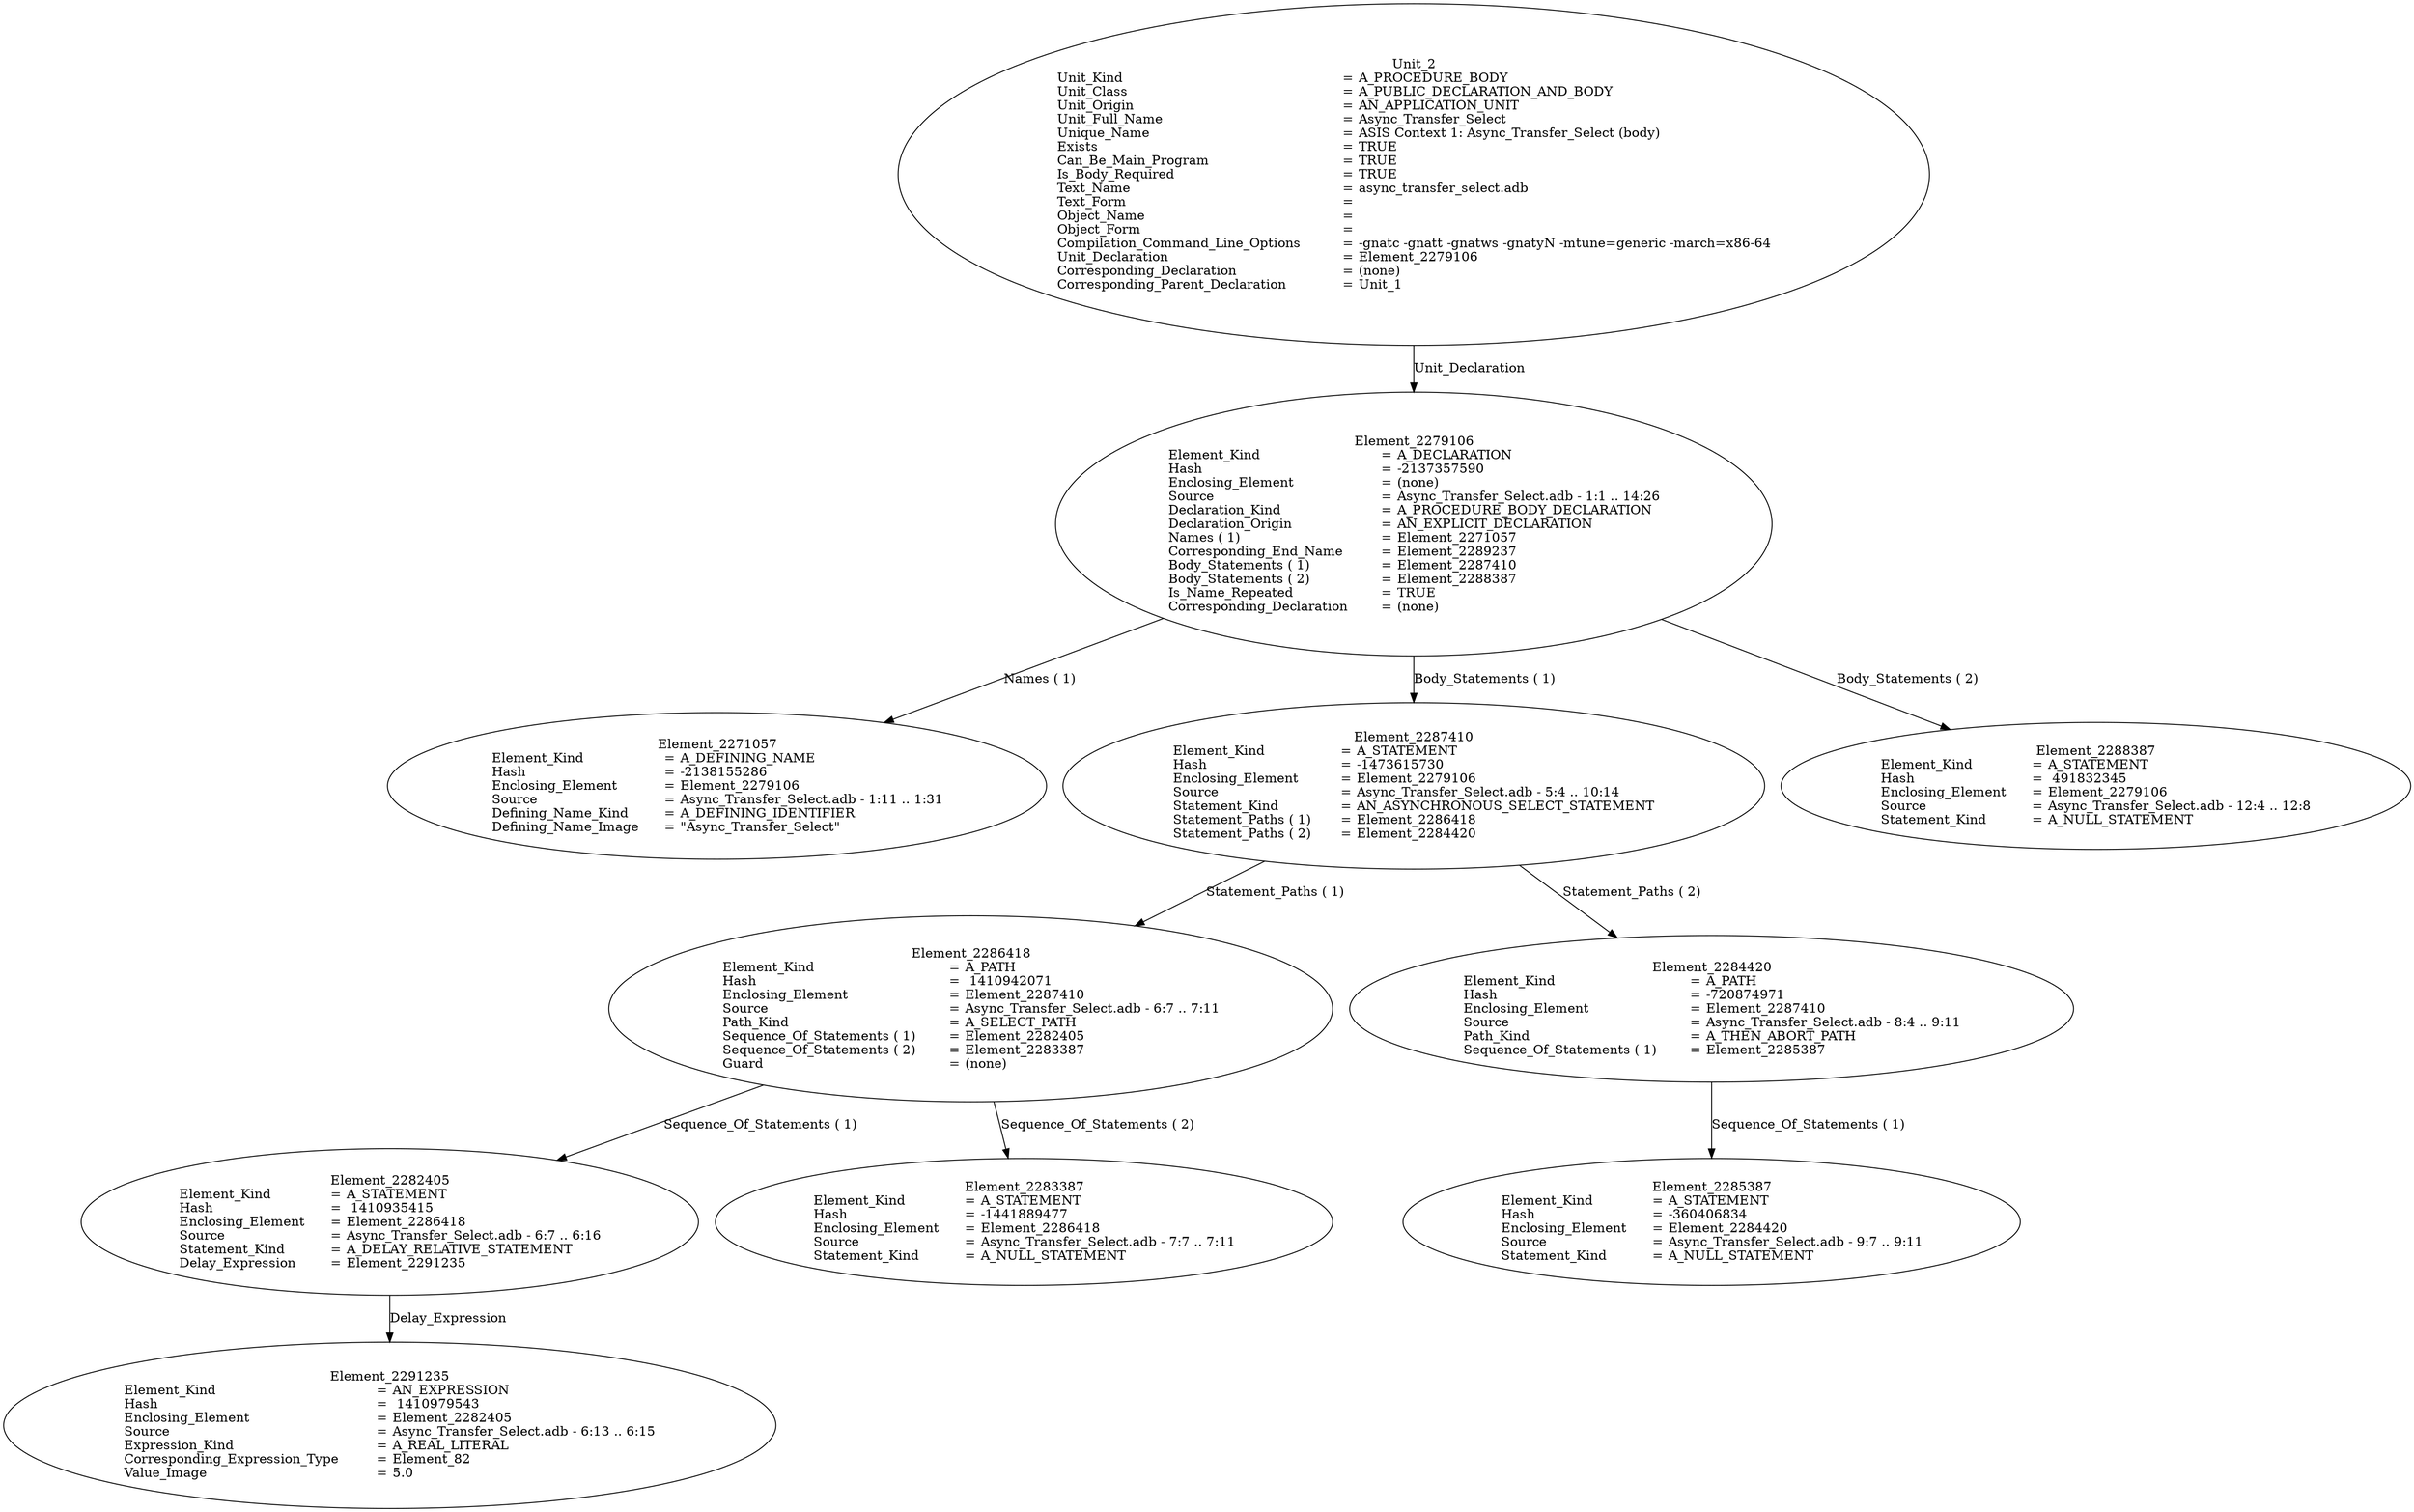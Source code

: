 digraph "async_transfer_select.adt" {
  Unit_2 -> Element_2279106
      [ label=Unit_Declaration ];
  Unit_2
      [ label=<<TABLE BORDER="0" CELLBORDER="0" CELLSPACING="0" CELLPADDING="0"> 
          <TR><TD COLSPAN="3">Unit_2</TD></TR>
          <TR><TD ALIGN="LEFT">Unit_Kind   </TD><TD> = </TD><TD ALIGN="LEFT">A_PROCEDURE_BODY</TD></TR>
          <TR><TD ALIGN="LEFT">Unit_Class   </TD><TD> = </TD><TD ALIGN="LEFT">A_PUBLIC_DECLARATION_AND_BODY</TD></TR>
          <TR><TD ALIGN="LEFT">Unit_Origin   </TD><TD> = </TD><TD ALIGN="LEFT">AN_APPLICATION_UNIT</TD></TR>
          <TR><TD ALIGN="LEFT">Unit_Full_Name    </TD><TD> = </TD><TD ALIGN="LEFT">Async_Transfer_Select</TD></TR>
          <TR><TD ALIGN="LEFT">Unique_Name   </TD><TD> = </TD><TD ALIGN="LEFT">ASIS Context 1: Async_Transfer_Select (body)</TD></TR>
          <TR><TD ALIGN="LEFT">Exists  </TD><TD> = </TD><TD ALIGN="LEFT">TRUE</TD></TR>
          <TR><TD ALIGN="LEFT">Can_Be_Main_Program     </TD><TD> = </TD><TD ALIGN="LEFT">TRUE</TD></TR>
          <TR><TD ALIGN="LEFT">Is_Body_Required     </TD><TD> = </TD><TD ALIGN="LEFT">TRUE</TD></TR>
          <TR><TD ALIGN="LEFT">Text_Name   </TD><TD> = </TD><TD ALIGN="LEFT">async_transfer_select.adb</TD></TR>
          <TR><TD ALIGN="LEFT">Text_Form   </TD><TD> = </TD><TD ALIGN="LEFT"></TD></TR>
          <TR><TD ALIGN="LEFT">Object_Name   </TD><TD> = </TD><TD ALIGN="LEFT"></TD></TR>
          <TR><TD ALIGN="LEFT">Object_Form   </TD><TD> = </TD><TD ALIGN="LEFT"></TD></TR>
          <TR><TD ALIGN="LEFT">Compilation_Command_Line_Options         </TD><TD> = </TD><TD ALIGN="LEFT">-gnatc -gnatt -gnatws -gnatyN -mtune=generic -march=x86-64</TD></TR>
          <TR><TD ALIGN="LEFT">Unit_Declaration     </TD><TD> = </TD><TD ALIGN="LEFT">Element_2279106</TD></TR>
          <TR><TD ALIGN="LEFT">Corresponding_Declaration       </TD><TD> = </TD><TD ALIGN="LEFT">(none)</TD></TR>
          <TR><TD ALIGN="LEFT">Corresponding_Parent_Declaration         </TD><TD> = </TD><TD ALIGN="LEFT">Unit_1</TD></TR>
          </TABLE>> ];
  Element_2279106 -> Element_2271057
      [ label="Names ( 1)" ];
  Element_2279106 -> Element_2287410
      [ label="Body_Statements ( 1)" ];
  Element_2279106 -> Element_2288387
      [ label="Body_Statements ( 2)" ];
  Element_2279106
      [ label=<<TABLE BORDER="0" CELLBORDER="0" CELLSPACING="0" CELLPADDING="0"> 
          <TR><TD COLSPAN="3">Element_2279106</TD></TR>
          <TR><TD ALIGN="LEFT">Element_Kind    </TD><TD> = </TD><TD ALIGN="LEFT">A_DECLARATION</TD></TR>
          <TR><TD ALIGN="LEFT">Hash  </TD><TD> = </TD><TD ALIGN="LEFT">-2137357590</TD></TR>
          <TR><TD ALIGN="LEFT">Enclosing_Element     </TD><TD> = </TD><TD ALIGN="LEFT">(none)</TD></TR>
          <TR><TD ALIGN="LEFT">Source  </TD><TD> = </TD><TD ALIGN="LEFT">Async_Transfer_Select.adb - 1:1 .. 14:26</TD></TR>
          <TR><TD ALIGN="LEFT">Declaration_Kind     </TD><TD> = </TD><TD ALIGN="LEFT">A_PROCEDURE_BODY_DECLARATION</TD></TR>
          <TR><TD ALIGN="LEFT">Declaration_Origin     </TD><TD> = </TD><TD ALIGN="LEFT">AN_EXPLICIT_DECLARATION</TD></TR>
          <TR><TD ALIGN="LEFT">Names ( 1)   </TD><TD> = </TD><TD ALIGN="LEFT">Element_2271057</TD></TR>
          <TR><TD ALIGN="LEFT">Corresponding_End_Name      </TD><TD> = </TD><TD ALIGN="LEFT">Element_2289237</TD></TR>
          <TR><TD ALIGN="LEFT">Body_Statements ( 1)      </TD><TD> = </TD><TD ALIGN="LEFT">Element_2287410</TD></TR>
          <TR><TD ALIGN="LEFT">Body_Statements ( 2)      </TD><TD> = </TD><TD ALIGN="LEFT">Element_2288387</TD></TR>
          <TR><TD ALIGN="LEFT">Is_Name_Repeated     </TD><TD> = </TD><TD ALIGN="LEFT">TRUE</TD></TR>
          <TR><TD ALIGN="LEFT">Corresponding_Declaration       </TD><TD> = </TD><TD ALIGN="LEFT">(none)</TD></TR>
          </TABLE>> ];
  Element_2271057
      [ label=<<TABLE BORDER="0" CELLBORDER="0" CELLSPACING="0" CELLPADDING="0"> 
          <TR><TD COLSPAN="3">Element_2271057</TD></TR>
          <TR><TD ALIGN="LEFT">Element_Kind    </TD><TD> = </TD><TD ALIGN="LEFT">A_DEFINING_NAME</TD></TR>
          <TR><TD ALIGN="LEFT">Hash  </TD><TD> = </TD><TD ALIGN="LEFT">-2138155286</TD></TR>
          <TR><TD ALIGN="LEFT">Enclosing_Element     </TD><TD> = </TD><TD ALIGN="LEFT">Element_2279106</TD></TR>
          <TR><TD ALIGN="LEFT">Source  </TD><TD> = </TD><TD ALIGN="LEFT">Async_Transfer_Select.adb - 1:11 .. 1:31</TD></TR>
          <TR><TD ALIGN="LEFT">Defining_Name_Kind     </TD><TD> = </TD><TD ALIGN="LEFT">A_DEFINING_IDENTIFIER</TD></TR>
          <TR><TD ALIGN="LEFT">Defining_Name_Image     </TD><TD> = </TD><TD ALIGN="LEFT">"Async_Transfer_Select"</TD></TR>
          </TABLE>> ];
  Element_2287410 -> Element_2286418
      [ label="Statement_Paths ( 1)" ];
  Element_2287410 -> Element_2284420
      [ label="Statement_Paths ( 2)" ];
  Element_2287410
      [ label=<<TABLE BORDER="0" CELLBORDER="0" CELLSPACING="0" CELLPADDING="0"> 
          <TR><TD COLSPAN="3">Element_2287410</TD></TR>
          <TR><TD ALIGN="LEFT">Element_Kind    </TD><TD> = </TD><TD ALIGN="LEFT">A_STATEMENT</TD></TR>
          <TR><TD ALIGN="LEFT">Hash  </TD><TD> = </TD><TD ALIGN="LEFT">-1473615730</TD></TR>
          <TR><TD ALIGN="LEFT">Enclosing_Element     </TD><TD> = </TD><TD ALIGN="LEFT">Element_2279106</TD></TR>
          <TR><TD ALIGN="LEFT">Source  </TD><TD> = </TD><TD ALIGN="LEFT">Async_Transfer_Select.adb - 5:4 .. 10:14</TD></TR>
          <TR><TD ALIGN="LEFT">Statement_Kind    </TD><TD> = </TD><TD ALIGN="LEFT">AN_ASYNCHRONOUS_SELECT_STATEMENT</TD></TR>
          <TR><TD ALIGN="LEFT">Statement_Paths ( 1)      </TD><TD> = </TD><TD ALIGN="LEFT">Element_2286418</TD></TR>
          <TR><TD ALIGN="LEFT">Statement_Paths ( 2)      </TD><TD> = </TD><TD ALIGN="LEFT">Element_2284420</TD></TR>
          </TABLE>> ];
  Element_2286418 -> Element_2282405
      [ label="Sequence_Of_Statements ( 1)" ];
  Element_2286418 -> Element_2283387
      [ label="Sequence_Of_Statements ( 2)" ];
  Element_2286418
      [ label=<<TABLE BORDER="0" CELLBORDER="0" CELLSPACING="0" CELLPADDING="0"> 
          <TR><TD COLSPAN="3">Element_2286418</TD></TR>
          <TR><TD ALIGN="LEFT">Element_Kind    </TD><TD> = </TD><TD ALIGN="LEFT">A_PATH</TD></TR>
          <TR><TD ALIGN="LEFT">Hash  </TD><TD> = </TD><TD ALIGN="LEFT"> 1410942071</TD></TR>
          <TR><TD ALIGN="LEFT">Enclosing_Element     </TD><TD> = </TD><TD ALIGN="LEFT">Element_2287410</TD></TR>
          <TR><TD ALIGN="LEFT">Source  </TD><TD> = </TD><TD ALIGN="LEFT">Async_Transfer_Select.adb - 6:7 .. 7:11</TD></TR>
          <TR><TD ALIGN="LEFT">Path_Kind   </TD><TD> = </TD><TD ALIGN="LEFT">A_SELECT_PATH</TD></TR>
          <TR><TD ALIGN="LEFT">Sequence_Of_Statements ( 1)       </TD><TD> = </TD><TD ALIGN="LEFT">Element_2282405</TD></TR>
          <TR><TD ALIGN="LEFT">Sequence_Of_Statements ( 2)       </TD><TD> = </TD><TD ALIGN="LEFT">Element_2283387</TD></TR>
          <TR><TD ALIGN="LEFT">Guard  </TD><TD> = </TD><TD ALIGN="LEFT">(none)</TD></TR>
          </TABLE>> ];
  Element_2282405 -> Element_2291235
      [ label=Delay_Expression ];
  Element_2282405
      [ label=<<TABLE BORDER="0" CELLBORDER="0" CELLSPACING="0" CELLPADDING="0"> 
          <TR><TD COLSPAN="3">Element_2282405</TD></TR>
          <TR><TD ALIGN="LEFT">Element_Kind    </TD><TD> = </TD><TD ALIGN="LEFT">A_STATEMENT</TD></TR>
          <TR><TD ALIGN="LEFT">Hash  </TD><TD> = </TD><TD ALIGN="LEFT"> 1410935415</TD></TR>
          <TR><TD ALIGN="LEFT">Enclosing_Element     </TD><TD> = </TD><TD ALIGN="LEFT">Element_2286418</TD></TR>
          <TR><TD ALIGN="LEFT">Source  </TD><TD> = </TD><TD ALIGN="LEFT">Async_Transfer_Select.adb - 6:7 .. 6:16</TD></TR>
          <TR><TD ALIGN="LEFT">Statement_Kind    </TD><TD> = </TD><TD ALIGN="LEFT">A_DELAY_RELATIVE_STATEMENT</TD></TR>
          <TR><TD ALIGN="LEFT">Delay_Expression     </TD><TD> = </TD><TD ALIGN="LEFT">Element_2291235</TD></TR>
          </TABLE>> ];
  Element_2291235
      [ label=<<TABLE BORDER="0" CELLBORDER="0" CELLSPACING="0" CELLPADDING="0"> 
          <TR><TD COLSPAN="3">Element_2291235</TD></TR>
          <TR><TD ALIGN="LEFT">Element_Kind    </TD><TD> = </TD><TD ALIGN="LEFT">AN_EXPRESSION</TD></TR>
          <TR><TD ALIGN="LEFT">Hash  </TD><TD> = </TD><TD ALIGN="LEFT"> 1410979543</TD></TR>
          <TR><TD ALIGN="LEFT">Enclosing_Element     </TD><TD> = </TD><TD ALIGN="LEFT">Element_2282405</TD></TR>
          <TR><TD ALIGN="LEFT">Source  </TD><TD> = </TD><TD ALIGN="LEFT">Async_Transfer_Select.adb - 6:13 .. 6:15</TD></TR>
          <TR><TD ALIGN="LEFT">Expression_Kind    </TD><TD> = </TD><TD ALIGN="LEFT">A_REAL_LITERAL</TD></TR>
          <TR><TD ALIGN="LEFT">Corresponding_Expression_Type        </TD><TD> = </TD><TD ALIGN="LEFT">Element_82</TD></TR>
          <TR><TD ALIGN="LEFT">Value_Image   </TD><TD> = </TD><TD ALIGN="LEFT">5.0</TD></TR>
          </TABLE>> ];
  Element_2283387
      [ label=<<TABLE BORDER="0" CELLBORDER="0" CELLSPACING="0" CELLPADDING="0"> 
          <TR><TD COLSPAN="3">Element_2283387</TD></TR>
          <TR><TD ALIGN="LEFT">Element_Kind    </TD><TD> = </TD><TD ALIGN="LEFT">A_STATEMENT</TD></TR>
          <TR><TD ALIGN="LEFT">Hash  </TD><TD> = </TD><TD ALIGN="LEFT">-1441889477</TD></TR>
          <TR><TD ALIGN="LEFT">Enclosing_Element     </TD><TD> = </TD><TD ALIGN="LEFT">Element_2286418</TD></TR>
          <TR><TD ALIGN="LEFT">Source  </TD><TD> = </TD><TD ALIGN="LEFT">Async_Transfer_Select.adb - 7:7 .. 7:11</TD></TR>
          <TR><TD ALIGN="LEFT">Statement_Kind    </TD><TD> = </TD><TD ALIGN="LEFT">A_NULL_STATEMENT</TD></TR>
          </TABLE>> ];
  Element_2284420 -> Element_2285387
      [ label="Sequence_Of_Statements ( 1)" ];
  Element_2284420
      [ label=<<TABLE BORDER="0" CELLBORDER="0" CELLSPACING="0" CELLPADDING="0"> 
          <TR><TD COLSPAN="3">Element_2284420</TD></TR>
          <TR><TD ALIGN="LEFT">Element_Kind    </TD><TD> = </TD><TD ALIGN="LEFT">A_PATH</TD></TR>
          <TR><TD ALIGN="LEFT">Hash  </TD><TD> = </TD><TD ALIGN="LEFT">-720874971</TD></TR>
          <TR><TD ALIGN="LEFT">Enclosing_Element     </TD><TD> = </TD><TD ALIGN="LEFT">Element_2287410</TD></TR>
          <TR><TD ALIGN="LEFT">Source  </TD><TD> = </TD><TD ALIGN="LEFT">Async_Transfer_Select.adb - 8:4 .. 9:11</TD></TR>
          <TR><TD ALIGN="LEFT">Path_Kind   </TD><TD> = </TD><TD ALIGN="LEFT">A_THEN_ABORT_PATH</TD></TR>
          <TR><TD ALIGN="LEFT">Sequence_Of_Statements ( 1)       </TD><TD> = </TD><TD ALIGN="LEFT">Element_2285387</TD></TR>
          </TABLE>> ];
  Element_2285387
      [ label=<<TABLE BORDER="0" CELLBORDER="0" CELLSPACING="0" CELLPADDING="0"> 
          <TR><TD COLSPAN="3">Element_2285387</TD></TR>
          <TR><TD ALIGN="LEFT">Element_Kind    </TD><TD> = </TD><TD ALIGN="LEFT">A_STATEMENT</TD></TR>
          <TR><TD ALIGN="LEFT">Hash  </TD><TD> = </TD><TD ALIGN="LEFT">-360406834</TD></TR>
          <TR><TD ALIGN="LEFT">Enclosing_Element     </TD><TD> = </TD><TD ALIGN="LEFT">Element_2284420</TD></TR>
          <TR><TD ALIGN="LEFT">Source  </TD><TD> = </TD><TD ALIGN="LEFT">Async_Transfer_Select.adb - 9:7 .. 9:11</TD></TR>
          <TR><TD ALIGN="LEFT">Statement_Kind    </TD><TD> = </TD><TD ALIGN="LEFT">A_NULL_STATEMENT</TD></TR>
          </TABLE>> ];
  Element_2288387
      [ label=<<TABLE BORDER="0" CELLBORDER="0" CELLSPACING="0" CELLPADDING="0"> 
          <TR><TD COLSPAN="3">Element_2288387</TD></TR>
          <TR><TD ALIGN="LEFT">Element_Kind    </TD><TD> = </TD><TD ALIGN="LEFT">A_STATEMENT</TD></TR>
          <TR><TD ALIGN="LEFT">Hash  </TD><TD> = </TD><TD ALIGN="LEFT"> 491832345</TD></TR>
          <TR><TD ALIGN="LEFT">Enclosing_Element     </TD><TD> = </TD><TD ALIGN="LEFT">Element_2279106</TD></TR>
          <TR><TD ALIGN="LEFT">Source  </TD><TD> = </TD><TD ALIGN="LEFT">Async_Transfer_Select.adb - 12:4 .. 12:8</TD></TR>
          <TR><TD ALIGN="LEFT">Statement_Kind    </TD><TD> = </TD><TD ALIGN="LEFT">A_NULL_STATEMENT</TD></TR>
          </TABLE>> ]
}
